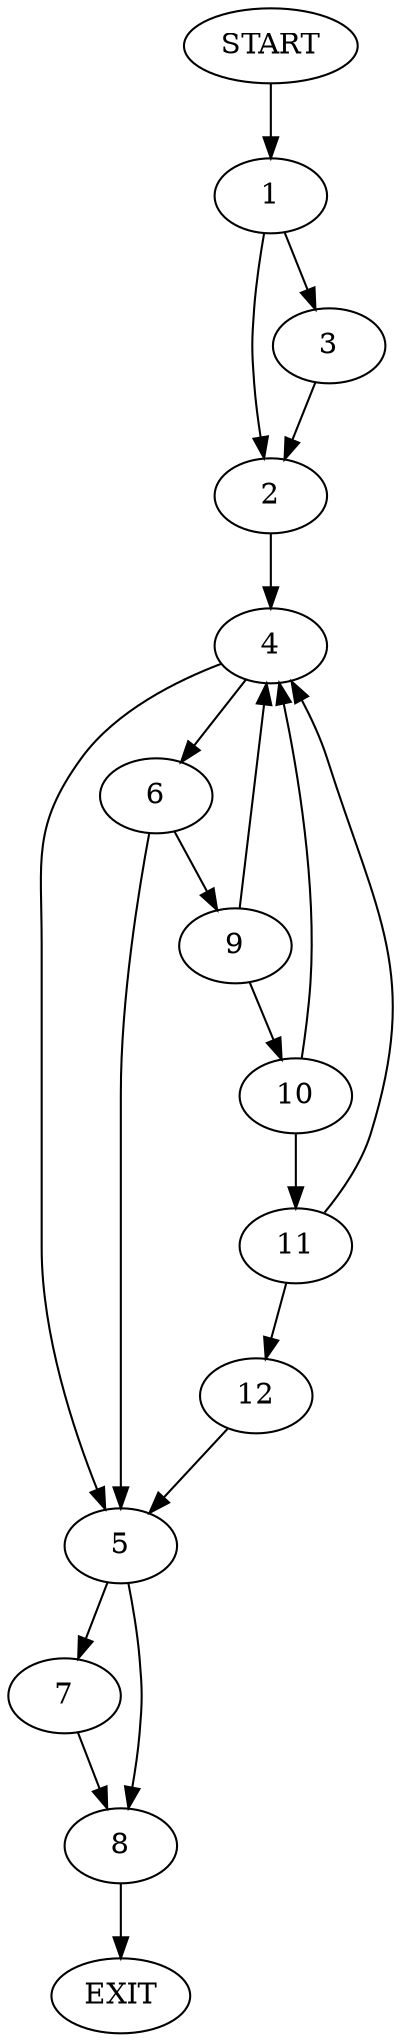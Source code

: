 digraph {
0 [label="START"]
13 [label="EXIT"]
0 -> 1
1 -> 2
1 -> 3
3 -> 2
2 -> 4
4 -> 5
4 -> 6
5 -> 7
5 -> 8
6 -> 5
6 -> 9
9 -> 10
9 -> 4
10 -> 4
10 -> 11
11 -> 12
11 -> 4
12 -> 5
7 -> 8
8 -> 13
}
